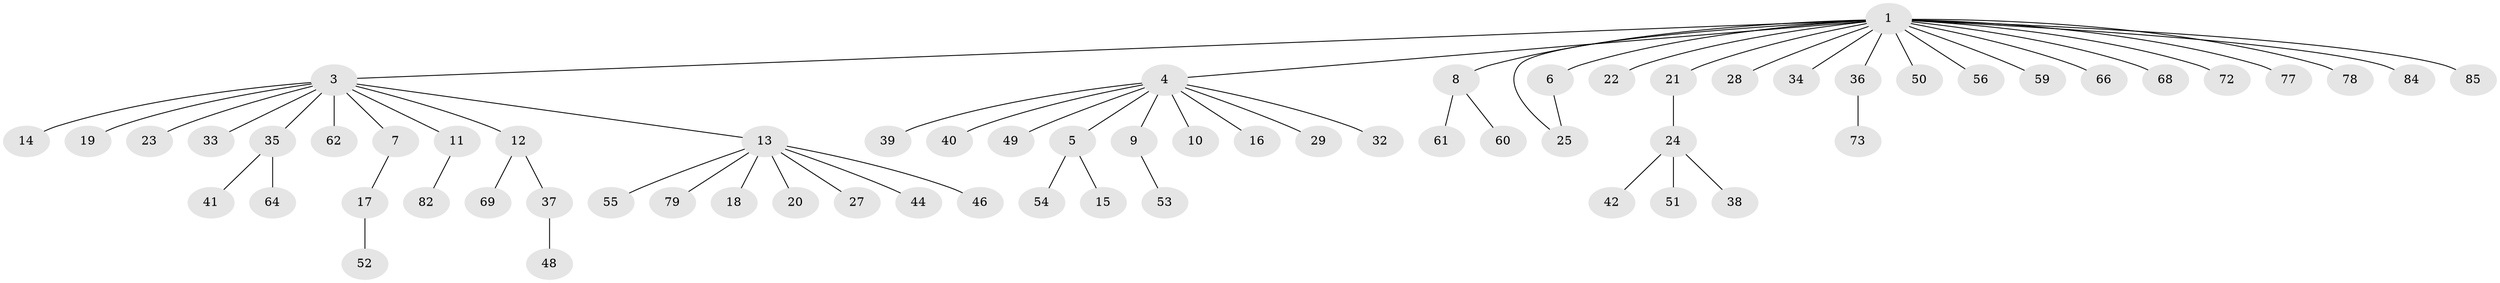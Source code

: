 // original degree distribution, {17: 0.010752688172043012, 5: 0.010752688172043012, 11: 0.010752688172043012, 10: 0.010752688172043012, 3: 0.07526881720430108, 2: 0.21505376344086022, 1: 0.6236559139784946, 8: 0.010752688172043012, 4: 0.010752688172043012, 6: 0.021505376344086023}
// Generated by graph-tools (version 1.1) at 2025/18/03/04/25 18:18:07]
// undirected, 65 vertices, 65 edges
graph export_dot {
graph [start="1"]
  node [color=gray90,style=filled];
  1 [super="+2"];
  3;
  4;
  5;
  6;
  7;
  8;
  9;
  10;
  11;
  12;
  13;
  14;
  15;
  16;
  17;
  18;
  19;
  20;
  21 [super="+71+26"];
  22 [super="+30"];
  23 [super="+57"];
  24 [super="+31+92+91+75"];
  25 [super="+43"];
  27 [super="+90+58"];
  28;
  29;
  32 [super="+45"];
  33;
  34;
  35;
  36;
  37;
  38;
  39;
  40;
  41;
  42;
  44;
  46;
  48;
  49;
  50;
  51 [super="+74"];
  52;
  53;
  54;
  55;
  56;
  59 [super="+76"];
  60;
  61 [super="+88+67"];
  62;
  64;
  66;
  68;
  69;
  72;
  73;
  77;
  78 [super="+87"];
  79;
  82;
  84;
  85 [super="+89"];
  1 -- 4;
  1 -- 6;
  1 -- 8;
  1 -- 21;
  1 -- 22;
  1 -- 28;
  1 -- 34;
  1 -- 50;
  1 -- 56;
  1 -- 59;
  1 -- 66;
  1 -- 68;
  1 -- 72;
  1 -- 78;
  1 -- 85;
  1 -- 3;
  1 -- 36;
  1 -- 84;
  1 -- 77;
  1 -- 25;
  3 -- 7;
  3 -- 11;
  3 -- 12;
  3 -- 13;
  3 -- 14;
  3 -- 19;
  3 -- 23;
  3 -- 33;
  3 -- 35;
  3 -- 62;
  4 -- 5;
  4 -- 9;
  4 -- 10;
  4 -- 16;
  4 -- 29;
  4 -- 32;
  4 -- 39;
  4 -- 40;
  4 -- 49;
  5 -- 15;
  5 -- 54;
  6 -- 25;
  7 -- 17;
  8 -- 60;
  8 -- 61;
  9 -- 53;
  11 -- 82;
  12 -- 37;
  12 -- 69;
  13 -- 18;
  13 -- 20;
  13 -- 27;
  13 -- 44;
  13 -- 46;
  13 -- 55;
  13 -- 79;
  17 -- 52;
  21 -- 24;
  24 -- 42;
  24 -- 51;
  24 -- 38;
  35 -- 41;
  35 -- 64;
  36 -- 73;
  37 -- 48;
}
